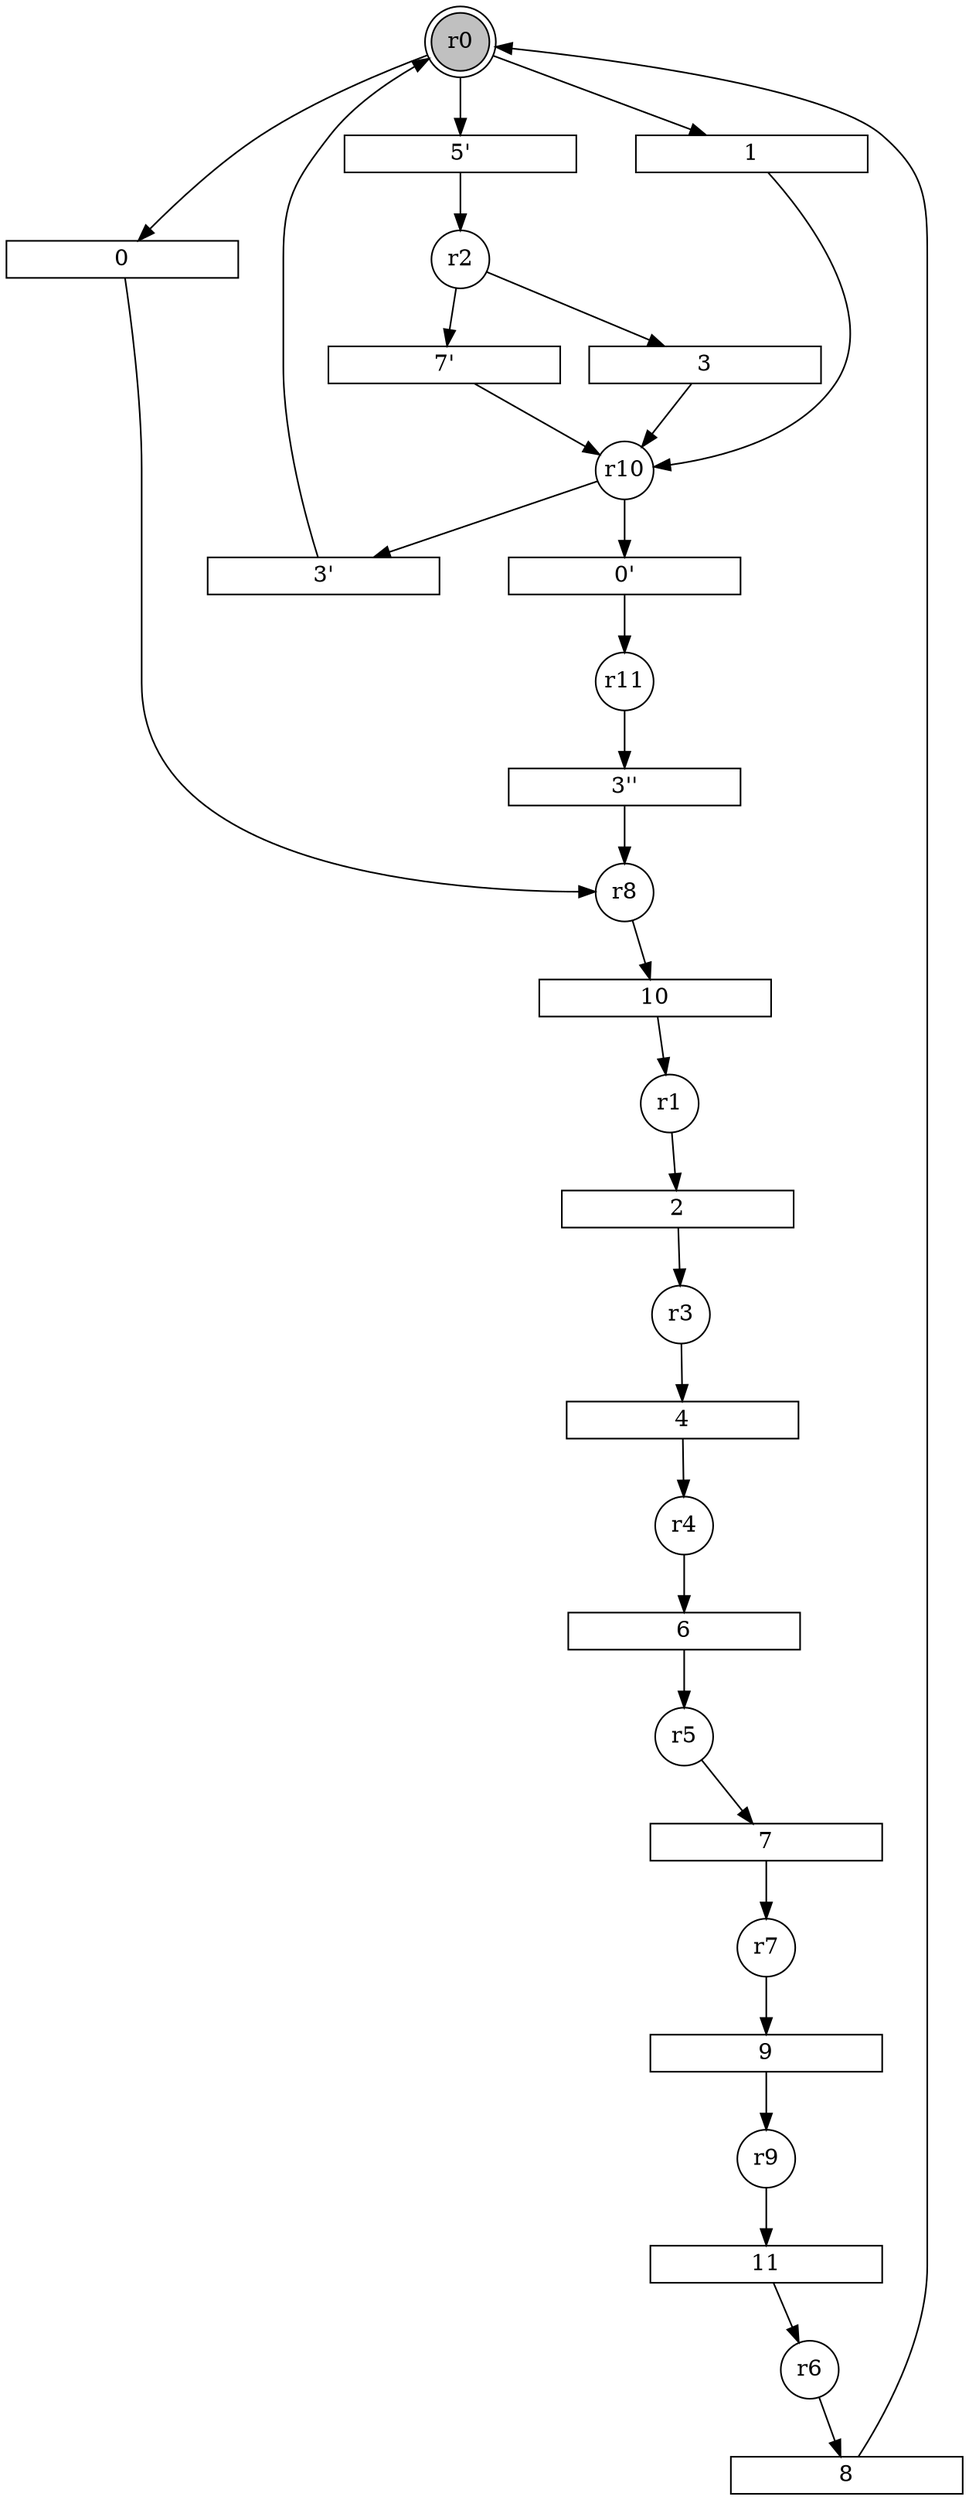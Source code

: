 digraph input10_SM_3_PN{
subgraph initial_place {
	node [shape=doublecircle,fixedsize=true, fixedsize = 2, color = black, fillcolor = gray, style = filled];
	r0;
}
subgraph place {     
	node [shape=circle,fixedsize=true, fixedsize = 2];
	r8;
	r10;
	r1;
	r11;
	r3;
	r4;
	r2;
	r5;
	r7;
	r6;
	r9;
}
subgraph transitions {
	node [shape=rect,height=0.2,width=2, forcelabels = false];
	12 [label = "7'"];
	13 [label = "3'"];
	14 [label = "5'"];
	15 [label = "0'"];
	16 [label = "3''"];
	0;
	1;
	2;
	3;
	4;
	6;
	7;
	8;
	9;
	10;
	11;
}
	r0 -> 0;
	r0 -> 1;
	r1 -> 2;
	r2 -> 3;
	r3 -> 4;
	r4 -> 6;
	r5 -> 7;
	r6 -> 8;
	r7 -> 9;
	r8 -> 10;
	r9 -> 11;
	r2 -> 12;
	r10 -> 13;
	r0 -> 14;
	r10 -> 15;
	r11 -> 16;
	0 -> r8;
	1 -> r10;
	2 -> r3;
	3 -> r10;
	4 -> r4;
	6 -> r5;
	7 -> r7;
	8 -> r0;
	9 -> r9;
	10 -> r1;
	11 -> r6;
	12 -> r10;
	13 -> r0;
	14 -> r2;
	15 -> r11;
	16 -> r8;
}